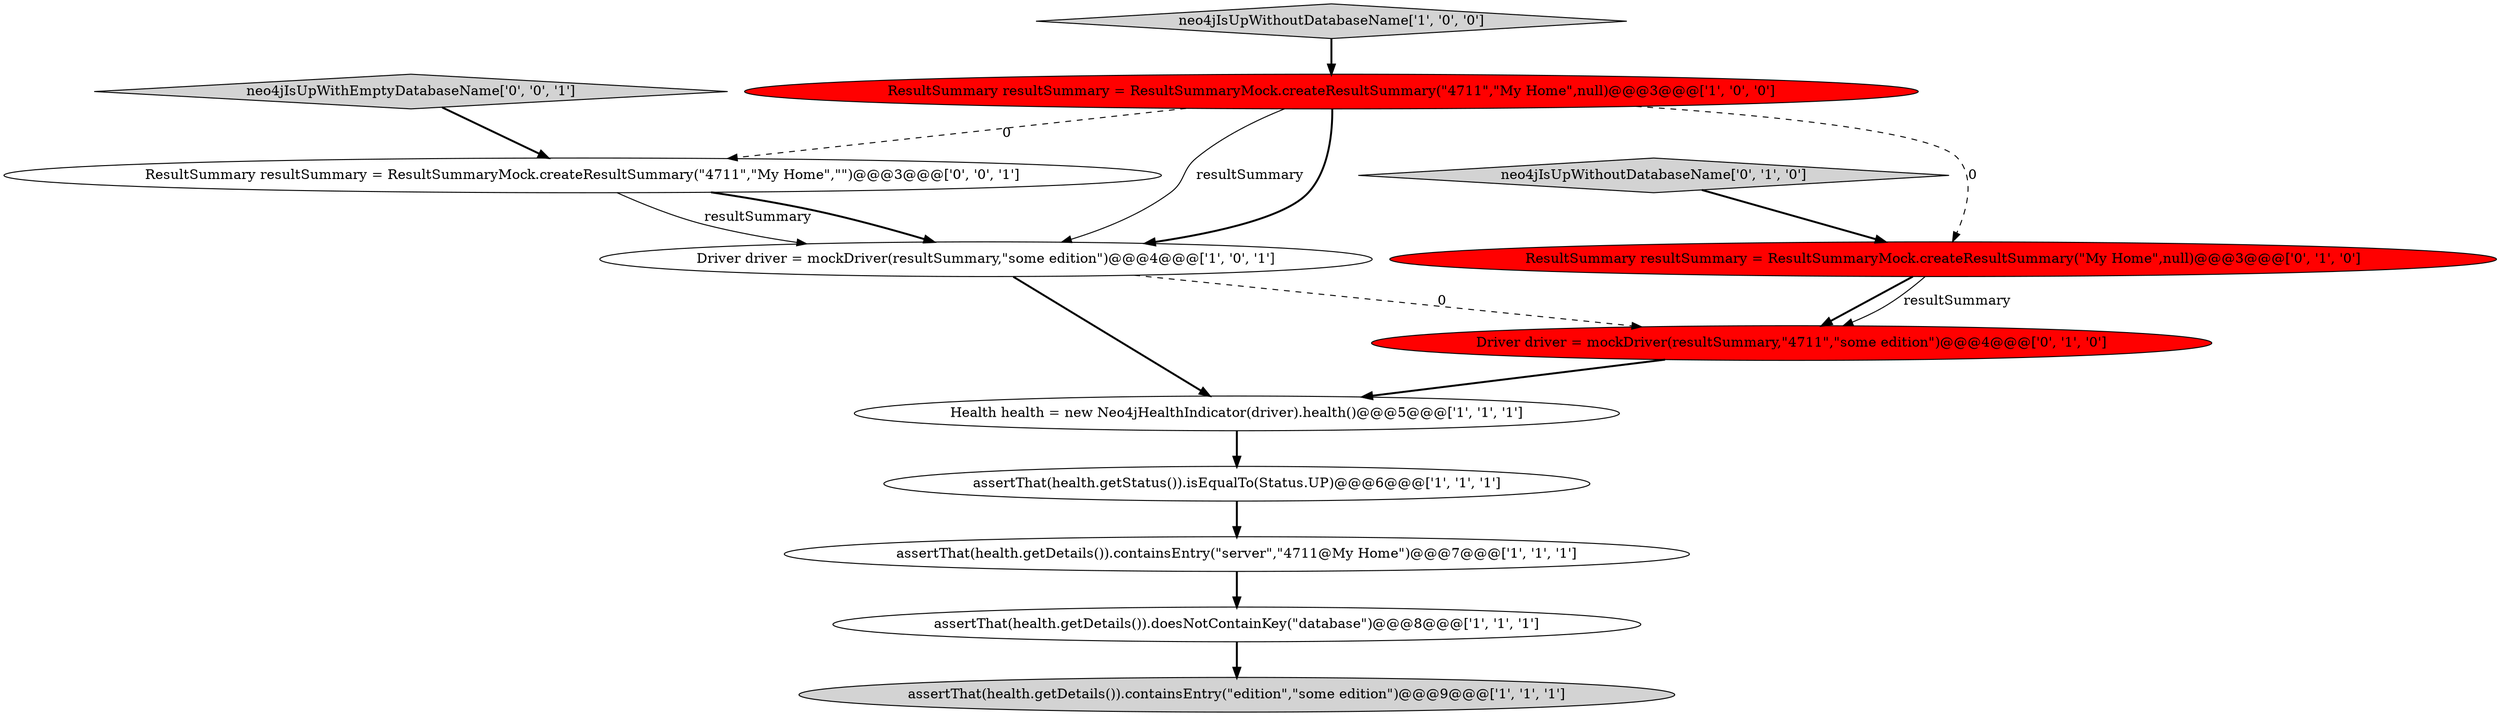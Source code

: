 digraph {
9 [style = filled, label = "neo4jIsUpWithoutDatabaseName['0', '1', '0']", fillcolor = lightgray, shape = diamond image = "AAA0AAABBB2BBB"];
0 [style = filled, label = "Health health = new Neo4jHealthIndicator(driver).health()@@@5@@@['1', '1', '1']", fillcolor = white, shape = ellipse image = "AAA0AAABBB1BBB"];
7 [style = filled, label = "assertThat(health.getDetails()).containsEntry(\"edition\",\"some edition\")@@@9@@@['1', '1', '1']", fillcolor = lightgray, shape = ellipse image = "AAA0AAABBB1BBB"];
3 [style = filled, label = "neo4jIsUpWithoutDatabaseName['1', '0', '0']", fillcolor = lightgray, shape = diamond image = "AAA0AAABBB1BBB"];
6 [style = filled, label = "assertThat(health.getStatus()).isEqualTo(Status.UP)@@@6@@@['1', '1', '1']", fillcolor = white, shape = ellipse image = "AAA0AAABBB1BBB"];
8 [style = filled, label = "ResultSummary resultSummary = ResultSummaryMock.createResultSummary(\"My Home\",null)@@@3@@@['0', '1', '0']", fillcolor = red, shape = ellipse image = "AAA1AAABBB2BBB"];
4 [style = filled, label = "Driver driver = mockDriver(resultSummary,\"some edition\")@@@4@@@['1', '0', '1']", fillcolor = white, shape = ellipse image = "AAA0AAABBB1BBB"];
1 [style = filled, label = "ResultSummary resultSummary = ResultSummaryMock.createResultSummary(\"4711\",\"My Home\",null)@@@3@@@['1', '0', '0']", fillcolor = red, shape = ellipse image = "AAA1AAABBB1BBB"];
11 [style = filled, label = "neo4jIsUpWithEmptyDatabaseName['0', '0', '1']", fillcolor = lightgray, shape = diamond image = "AAA0AAABBB3BBB"];
2 [style = filled, label = "assertThat(health.getDetails()).containsEntry(\"server\",\"4711@My Home\")@@@7@@@['1', '1', '1']", fillcolor = white, shape = ellipse image = "AAA0AAABBB1BBB"];
5 [style = filled, label = "assertThat(health.getDetails()).doesNotContainKey(\"database\")@@@8@@@['1', '1', '1']", fillcolor = white, shape = ellipse image = "AAA0AAABBB1BBB"];
10 [style = filled, label = "Driver driver = mockDriver(resultSummary,\"4711\",\"some edition\")@@@4@@@['0', '1', '0']", fillcolor = red, shape = ellipse image = "AAA1AAABBB2BBB"];
12 [style = filled, label = "ResultSummary resultSummary = ResultSummaryMock.createResultSummary(\"4711\",\"My Home\",\"\")@@@3@@@['0', '0', '1']", fillcolor = white, shape = ellipse image = "AAA0AAABBB3BBB"];
5->7 [style = bold, label=""];
8->10 [style = bold, label=""];
1->8 [style = dashed, label="0"];
1->4 [style = bold, label=""];
8->10 [style = solid, label="resultSummary"];
11->12 [style = bold, label=""];
1->12 [style = dashed, label="0"];
12->4 [style = solid, label="resultSummary"];
4->10 [style = dashed, label="0"];
3->1 [style = bold, label=""];
12->4 [style = bold, label=""];
9->8 [style = bold, label=""];
1->4 [style = solid, label="resultSummary"];
0->6 [style = bold, label=""];
10->0 [style = bold, label=""];
4->0 [style = bold, label=""];
2->5 [style = bold, label=""];
6->2 [style = bold, label=""];
}
